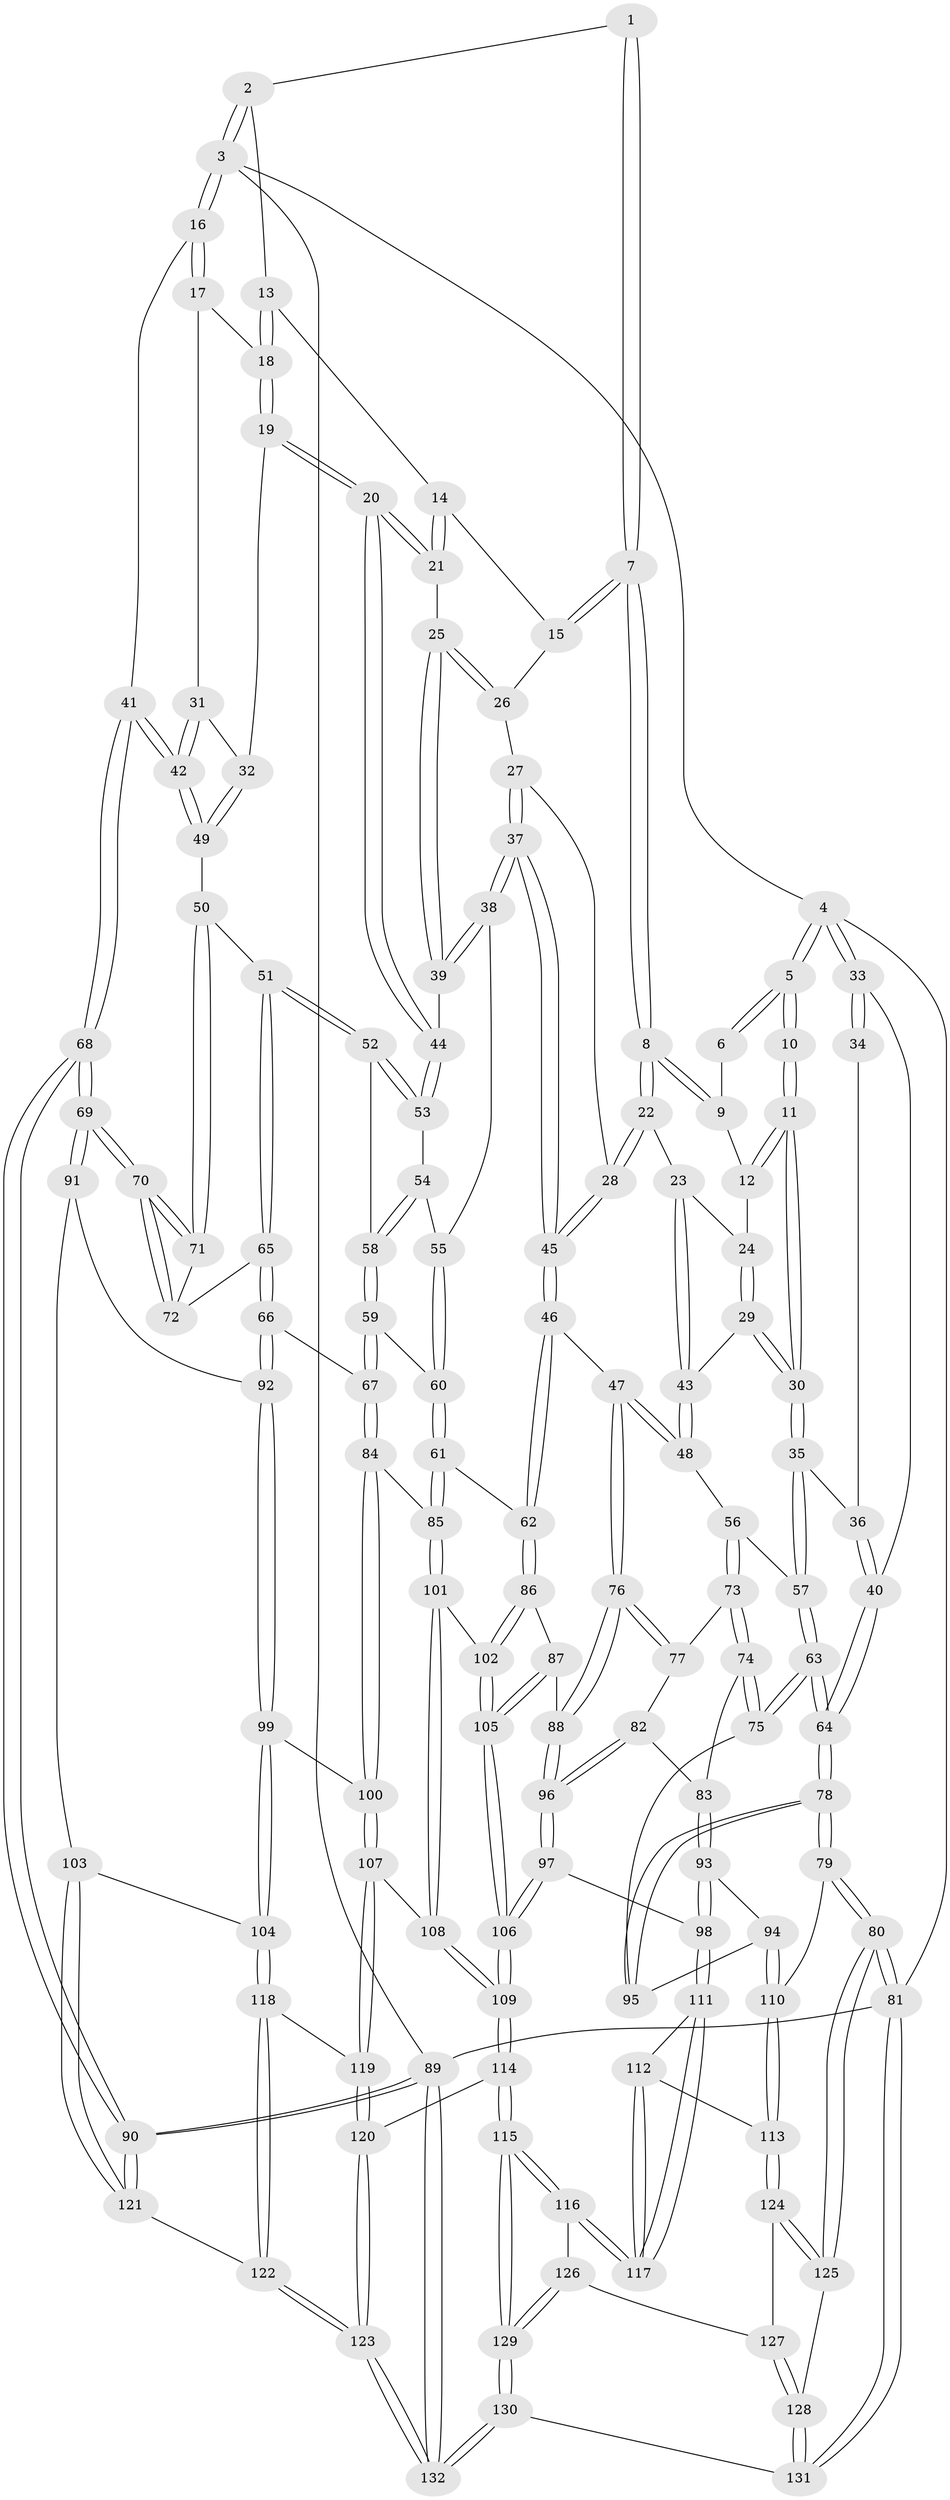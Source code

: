 // Generated by graph-tools (version 1.1) at 2025/11/02/27/25 16:11:51]
// undirected, 132 vertices, 327 edges
graph export_dot {
graph [start="1"]
  node [color=gray90,style=filled];
  1 [pos="+0.4712597586387932+0"];
  2 [pos="+0.774559466827188+0"];
  3 [pos="+1+0"];
  4 [pos="+0+0"];
  5 [pos="+0+0"];
  6 [pos="+0.3358451589418182+0"];
  7 [pos="+0.45993601521393207+0.1514121579115478"];
  8 [pos="+0.4036497369112615+0.18998352813602593"];
  9 [pos="+0.26899334555353466+0.03322887422239107"];
  10 [pos="+0.1339559310795258+0.12793470168682025"];
  11 [pos="+0.15286772049038633+0.13572999397107077"];
  12 [pos="+0.1987171245890316+0.10914064367321175"];
  13 [pos="+0.7736957187032709+0"];
  14 [pos="+0.6574332100059997+0.07121098615207497"];
  15 [pos="+0.48258759012379643+0.15500864937256673"];
  16 [pos="+1+0"];
  17 [pos="+0.9245668956516737+0.1974886265985108"];
  18 [pos="+0.817790997555808+0.13071033430195683"];
  19 [pos="+0.8011510014161504+0.26212442367880495"];
  20 [pos="+0.7891263196996374+0.26972103320347585"];
  21 [pos="+0.6496520221855703+0.18407182854412552"];
  22 [pos="+0.4018469140711618+0.19626146302854824"];
  23 [pos="+0.32553203800299896+0.22868142504533373"];
  24 [pos="+0.2820542985261307+0.20436275367789583"];
  25 [pos="+0.6259667666515439+0.21285943528435952"];
  26 [pos="+0.5195936258910003+0.18844742072848192"];
  27 [pos="+0.5219931519772305+0.224265433370242"];
  28 [pos="+0.43223338709552805+0.2781332416923024"];
  29 [pos="+0.172901019675818+0.30395153619913146"];
  30 [pos="+0.14113073838029908+0.3169123592661045"];
  31 [pos="+0.9019953140116534+0.2347039572401234"];
  32 [pos="+0.8499963731267551+0.27044100251523356"];
  33 [pos="+0+0"];
  34 [pos="+0.09020573282093916+0.13459905659688148"];
  35 [pos="+0.13972175692270516+0.3200560619486737"];
  36 [pos="+0+0.20777776812789073"];
  37 [pos="+0.5666214735666698+0.3384802535421499"];
  38 [pos="+0.5702183489702122+0.33696132545291496"];
  39 [pos="+0.5992049983415381+0.3003254808530665"];
  40 [pos="+0+0.19081641796693255"];
  41 [pos="+1+0.32591754363099396"];
  42 [pos="+1+0.3256850892707288"];
  43 [pos="+0.3037330216608378+0.2667408291300087"];
  44 [pos="+0.7712092832677262+0.3063241306934625"];
  45 [pos="+0.46735536784795756+0.4028876982215344"];
  46 [pos="+0.45917875691969934+0.4185968467529957"];
  47 [pos="+0.4396203531686203+0.4244468730655554"];
  48 [pos="+0.3579459182523374+0.3938989476752959"];
  49 [pos="+0.9254911538654932+0.3438970339341548"];
  50 [pos="+0.8828135415179676+0.4086871467603075"];
  51 [pos="+0.7932101720465732+0.4087697630349768"];
  52 [pos="+0.7822720760698387+0.38878635332814315"];
  53 [pos="+0.7676557719055507+0.34757993380250723"];
  54 [pos="+0.6539385507984643+0.38258470139777184"];
  55 [pos="+0.6532509830557969+0.38232475306072183"];
  56 [pos="+0.19740121314941667+0.3879431174619531"];
  57 [pos="+0.13811257565958357+0.3319101964387113"];
  58 [pos="+0.6786758689634407+0.42658569012317943"];
  59 [pos="+0.6894642133958988+0.5064759539901214"];
  60 [pos="+0.6210598556493623+0.4971354004443017"];
  61 [pos="+0.5400433744713358+0.4955297753192812"];
  62 [pos="+0.5171072688628907+0.48880553661635645"];
  63 [pos="+0+0.48599849420803765"];
  64 [pos="+0+0.5093533987266574"];
  65 [pos="+0.7657118624834981+0.50810003004405"];
  66 [pos="+0.7591142937691667+0.5158635945015393"];
  67 [pos="+0.700071079730639+0.5131125399445147"];
  68 [pos="+1+0.6363583456728942"];
  69 [pos="+1+0.6014439541350352"];
  70 [pos="+1+0.5530244239334482"];
  71 [pos="+0.9043806354520997+0.44811756764817284"];
  72 [pos="+0.8159231056682745+0.507276030627198"];
  73 [pos="+0.20357736144203292+0.47505608968214524"];
  74 [pos="+0.18037256856005748+0.5325985154584693"];
  75 [pos="+0.17123509868593473+0.5372920011216635"];
  76 [pos="+0.37912393567307323+0.5048003595103788"];
  77 [pos="+0.24916193130304048+0.49353943885518403"];
  78 [pos="+0+0.5445855267851506"];
  79 [pos="+0+0.5718102897820461"];
  80 [pos="+0+0.9710135550160207"];
  81 [pos="+0+1"];
  82 [pos="+0.28291174951335296+0.5643703403996598"];
  83 [pos="+0.19815250660179906+0.5477922737388594"];
  84 [pos="+0.6437453438912989+0.6278591628679724"];
  85 [pos="+0.6431157144764865+0.6279025428178283"];
  86 [pos="+0.5104260787614322+0.6142199187562086"];
  87 [pos="+0.36502669666869086+0.597652586396099"];
  88 [pos="+0.346281955766128+0.5843149652948533"];
  89 [pos="+1+1"];
  90 [pos="+1+0.711995578254625"];
  91 [pos="+0.7988835868767493+0.5936277089690422"];
  92 [pos="+0.7830901922740422+0.5840438346748805"];
  93 [pos="+0.23244720053038184+0.6285724455990425"];
  94 [pos="+0.1546689823684295+0.6547329422271314"];
  95 [pos="+0.1434061985465408+0.6099952473375891"];
  96 [pos="+0.3365563333252091+0.5913142660056383"];
  97 [pos="+0.30969438463804694+0.6336786129767807"];
  98 [pos="+0.2935048981812689+0.6504896377541072"];
  99 [pos="+0.71283870380725+0.6694592164564447"];
  100 [pos="+0.6778378135639738+0.6517749269291376"];
  101 [pos="+0.6059470129532296+0.6489591625658547"];
  102 [pos="+0.5121581259917019+0.6248143331622306"];
  103 [pos="+0.8397241236701682+0.728506757132836"];
  104 [pos="+0.7147471215021393+0.6755824414314431"];
  105 [pos="+0.46957868298137573+0.7119997146727923"];
  106 [pos="+0.4665349031565135+0.7591887304701808"];
  107 [pos="+0.6259523381126534+0.7273964162797011"];
  108 [pos="+0.5977967227442544+0.699144214071033"];
  109 [pos="+0.4675751136754997+0.7738503492933169"];
  110 [pos="+0.11892438828444146+0.7527566453012007"];
  111 [pos="+0.29176758967455213+0.6605962451606041"];
  112 [pos="+0.1529936893386927+0.7626819111664196"];
  113 [pos="+0.1252529308508279+0.7634675113327322"];
  114 [pos="+0.45549601017163693+0.839506095620309"];
  115 [pos="+0.40414008633058485+0.8708381765333328"];
  116 [pos="+0.3564969490592071+0.8354354676855313"];
  117 [pos="+0.3496195940960997+0.8290196060039376"];
  118 [pos="+0.6841704199309049+0.785814388491392"];
  119 [pos="+0.6588150606857878+0.7826698932985942"];
  120 [pos="+0.4761654740904251+0.8439754150643107"];
  121 [pos="+0.8677122103323235+0.7588421050528186"];
  122 [pos="+0.7599769870092394+0.8597466398372485"];
  123 [pos="+0.747660438277945+1"];
  124 [pos="+0.10461652751006074+0.8453191594127794"];
  125 [pos="+0+0.8986829572580086"];
  126 [pos="+0.14664689940523662+0.8827594444616949"];
  127 [pos="+0.12385057430681203+0.871373981230984"];
  128 [pos="+0.11649614195221705+1"];
  129 [pos="+0.3470585800385975+1"];
  130 [pos="+0.33453414960980843+1"];
  131 [pos="+0.18009919483508657+1"];
  132 [pos="+0.8249230491913607+1"];
  1 -- 2;
  1 -- 7;
  1 -- 7;
  2 -- 3;
  2 -- 3;
  2 -- 13;
  3 -- 4;
  3 -- 16;
  3 -- 16;
  3 -- 89;
  4 -- 5;
  4 -- 5;
  4 -- 33;
  4 -- 33;
  4 -- 81;
  5 -- 6;
  5 -- 6;
  5 -- 10;
  5 -- 10;
  6 -- 9;
  7 -- 8;
  7 -- 8;
  7 -- 15;
  7 -- 15;
  8 -- 9;
  8 -- 9;
  8 -- 22;
  8 -- 22;
  9 -- 12;
  10 -- 11;
  10 -- 11;
  11 -- 12;
  11 -- 12;
  11 -- 30;
  11 -- 30;
  12 -- 24;
  13 -- 14;
  13 -- 18;
  13 -- 18;
  14 -- 15;
  14 -- 21;
  14 -- 21;
  15 -- 26;
  16 -- 17;
  16 -- 17;
  16 -- 41;
  17 -- 18;
  17 -- 31;
  18 -- 19;
  18 -- 19;
  19 -- 20;
  19 -- 20;
  19 -- 32;
  20 -- 21;
  20 -- 21;
  20 -- 44;
  20 -- 44;
  21 -- 25;
  22 -- 23;
  22 -- 28;
  22 -- 28;
  23 -- 24;
  23 -- 43;
  23 -- 43;
  24 -- 29;
  24 -- 29;
  25 -- 26;
  25 -- 26;
  25 -- 39;
  25 -- 39;
  26 -- 27;
  27 -- 28;
  27 -- 37;
  27 -- 37;
  28 -- 45;
  28 -- 45;
  29 -- 30;
  29 -- 30;
  29 -- 43;
  30 -- 35;
  30 -- 35;
  31 -- 32;
  31 -- 42;
  31 -- 42;
  32 -- 49;
  32 -- 49;
  33 -- 34;
  33 -- 34;
  33 -- 40;
  34 -- 36;
  35 -- 36;
  35 -- 57;
  35 -- 57;
  36 -- 40;
  36 -- 40;
  37 -- 38;
  37 -- 38;
  37 -- 45;
  37 -- 45;
  38 -- 39;
  38 -- 39;
  38 -- 55;
  39 -- 44;
  40 -- 64;
  40 -- 64;
  41 -- 42;
  41 -- 42;
  41 -- 68;
  41 -- 68;
  42 -- 49;
  42 -- 49;
  43 -- 48;
  43 -- 48;
  44 -- 53;
  44 -- 53;
  45 -- 46;
  45 -- 46;
  46 -- 47;
  46 -- 62;
  46 -- 62;
  47 -- 48;
  47 -- 48;
  47 -- 76;
  47 -- 76;
  48 -- 56;
  49 -- 50;
  50 -- 51;
  50 -- 71;
  50 -- 71;
  51 -- 52;
  51 -- 52;
  51 -- 65;
  51 -- 65;
  52 -- 53;
  52 -- 53;
  52 -- 58;
  53 -- 54;
  54 -- 55;
  54 -- 58;
  54 -- 58;
  55 -- 60;
  55 -- 60;
  56 -- 57;
  56 -- 73;
  56 -- 73;
  57 -- 63;
  57 -- 63;
  58 -- 59;
  58 -- 59;
  59 -- 60;
  59 -- 67;
  59 -- 67;
  60 -- 61;
  60 -- 61;
  61 -- 62;
  61 -- 85;
  61 -- 85;
  62 -- 86;
  62 -- 86;
  63 -- 64;
  63 -- 64;
  63 -- 75;
  63 -- 75;
  64 -- 78;
  64 -- 78;
  65 -- 66;
  65 -- 66;
  65 -- 72;
  66 -- 67;
  66 -- 92;
  66 -- 92;
  67 -- 84;
  67 -- 84;
  68 -- 69;
  68 -- 69;
  68 -- 90;
  68 -- 90;
  69 -- 70;
  69 -- 70;
  69 -- 91;
  69 -- 91;
  70 -- 71;
  70 -- 71;
  70 -- 72;
  70 -- 72;
  71 -- 72;
  73 -- 74;
  73 -- 74;
  73 -- 77;
  74 -- 75;
  74 -- 75;
  74 -- 83;
  75 -- 95;
  76 -- 77;
  76 -- 77;
  76 -- 88;
  76 -- 88;
  77 -- 82;
  78 -- 79;
  78 -- 79;
  78 -- 95;
  78 -- 95;
  79 -- 80;
  79 -- 80;
  79 -- 110;
  80 -- 81;
  80 -- 81;
  80 -- 125;
  80 -- 125;
  81 -- 131;
  81 -- 131;
  81 -- 89;
  82 -- 83;
  82 -- 96;
  82 -- 96;
  83 -- 93;
  83 -- 93;
  84 -- 85;
  84 -- 100;
  84 -- 100;
  85 -- 101;
  85 -- 101;
  86 -- 87;
  86 -- 102;
  86 -- 102;
  87 -- 88;
  87 -- 105;
  87 -- 105;
  88 -- 96;
  88 -- 96;
  89 -- 90;
  89 -- 90;
  89 -- 132;
  89 -- 132;
  90 -- 121;
  90 -- 121;
  91 -- 92;
  91 -- 103;
  92 -- 99;
  92 -- 99;
  93 -- 94;
  93 -- 98;
  93 -- 98;
  94 -- 95;
  94 -- 110;
  94 -- 110;
  96 -- 97;
  96 -- 97;
  97 -- 98;
  97 -- 106;
  97 -- 106;
  98 -- 111;
  98 -- 111;
  99 -- 100;
  99 -- 104;
  99 -- 104;
  100 -- 107;
  100 -- 107;
  101 -- 102;
  101 -- 108;
  101 -- 108;
  102 -- 105;
  102 -- 105;
  103 -- 104;
  103 -- 121;
  103 -- 121;
  104 -- 118;
  104 -- 118;
  105 -- 106;
  105 -- 106;
  106 -- 109;
  106 -- 109;
  107 -- 108;
  107 -- 119;
  107 -- 119;
  108 -- 109;
  108 -- 109;
  109 -- 114;
  109 -- 114;
  110 -- 113;
  110 -- 113;
  111 -- 112;
  111 -- 117;
  111 -- 117;
  112 -- 113;
  112 -- 117;
  112 -- 117;
  113 -- 124;
  113 -- 124;
  114 -- 115;
  114 -- 115;
  114 -- 120;
  115 -- 116;
  115 -- 116;
  115 -- 129;
  115 -- 129;
  116 -- 117;
  116 -- 117;
  116 -- 126;
  118 -- 119;
  118 -- 122;
  118 -- 122;
  119 -- 120;
  119 -- 120;
  120 -- 123;
  120 -- 123;
  121 -- 122;
  122 -- 123;
  122 -- 123;
  123 -- 132;
  123 -- 132;
  124 -- 125;
  124 -- 125;
  124 -- 127;
  125 -- 128;
  126 -- 127;
  126 -- 129;
  126 -- 129;
  127 -- 128;
  127 -- 128;
  128 -- 131;
  128 -- 131;
  129 -- 130;
  129 -- 130;
  130 -- 131;
  130 -- 132;
  130 -- 132;
}
